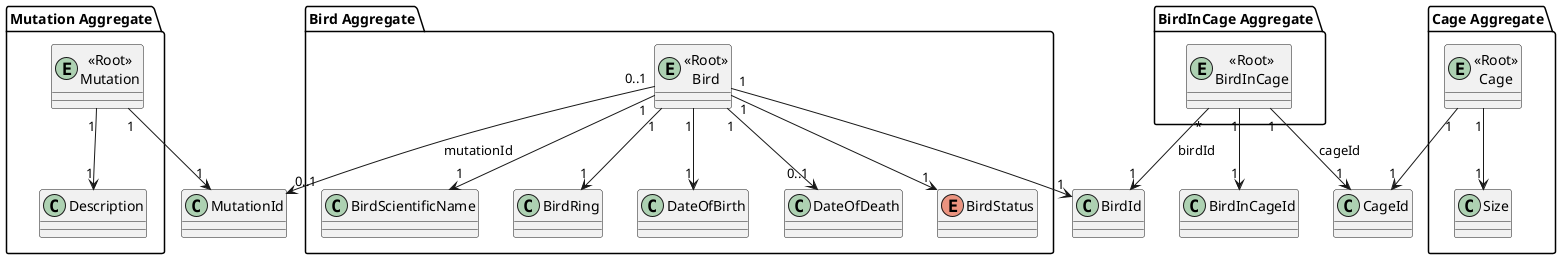 @startuml
class MutationId
class BirdId
class CageId
class BirdInCageId

package "Mutation Aggregate" {
    entity "<<Root>>\nMutation" as Mutation
    class "Description"
    Mutation "1" --> "1" MutationId
    Mutation "1" --> "1" Description
}

package "Bird Aggregate" {
    entity "<<Root>>\nBird" as Bird
    class "BirdScientificName"
    class "BirdRing"
    class "DateOfBirth"
    class "DateOfDeath"
    enum "BirdStatus"
    Bird "1" --> "1" BirdId
    Bird "1" --> "1" BirdScientificName
    Bird "1" --> "1" BirdRing
    Bird "1" --> "1" "DateOfBirth"
    Bird "1" --> "0..1" "DateOfDeath"
    Bird "1" --> "1" BirdStatus
    Bird "0..1" --> "0..1" MutationId : mutationId
}

package "Cage Aggregate" {
    entity "<<Root>>\nCage" as Cage
    class "Size"
    Cage "1" --> "1" CageId
    Cage "1" --> "1" Size
}

package "BirdInCage Aggregate" {
    entity "<<Root>>\nBirdInCage" as BirdInCage
    BirdInCage "1" --> "1" BirdInCageId
    BirdInCage "*" --> "1" BirdId : birdId
    BirdInCage "1" --> "1" CageId : cageId
}
@enduml